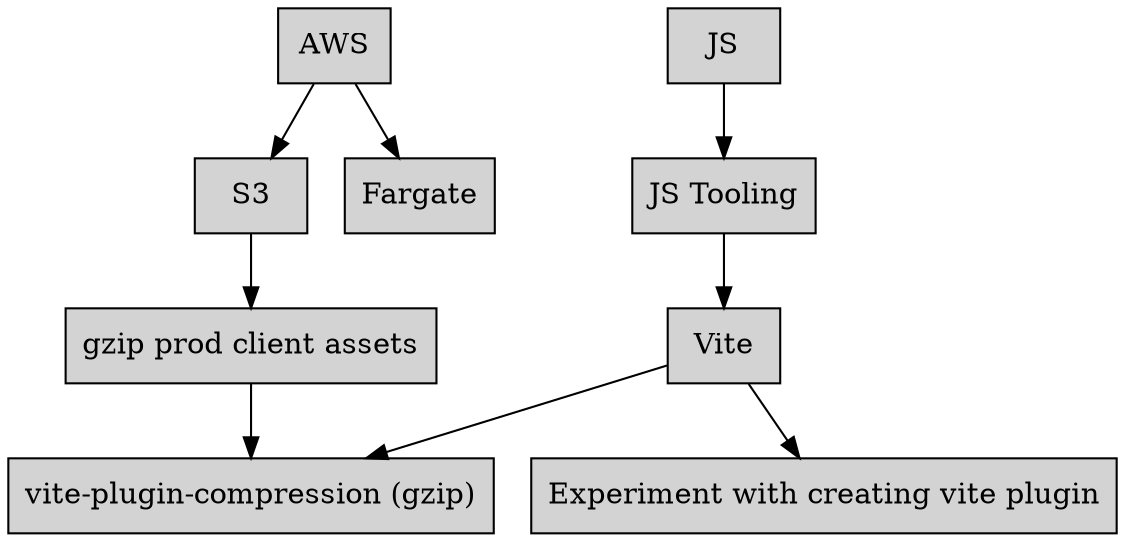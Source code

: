 digraph {
    node [shape=box style=filled]
    "AWS" -> "S3"
    "S3" -> "gzip prod client assets"
    "AWS" -> "Fargate"
    "JS" -> "JS Tooling"
    "JS Tooling" -> "Vite"
    "Vite" -> "vite-plugin-compression (gzip)"
    "vite-plugin-compression (gzip)" [href="http://github.com/vbenjs/vite-plugin-compression"]
    "gzip prod client assets" -> "vite-plugin-compression (gzip)"
    "Vite" -> "Experiment with creating vite plugin"
}
